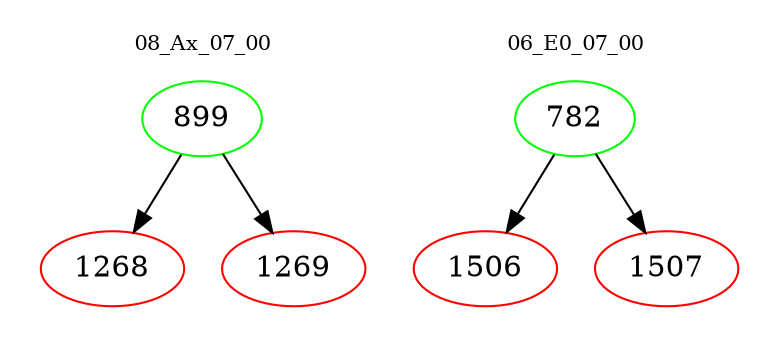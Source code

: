 digraph{
subgraph cluster_0 {
color = white
label = "08_Ax_07_00";
fontsize=10;
T0_899 [label="899", color="green"]
T0_899 -> T0_1268 [color="black"]
T0_1268 [label="1268", color="red"]
T0_899 -> T0_1269 [color="black"]
T0_1269 [label="1269", color="red"]
}
subgraph cluster_1 {
color = white
label = "06_E0_07_00";
fontsize=10;
T1_782 [label="782", color="green"]
T1_782 -> T1_1506 [color="black"]
T1_1506 [label="1506", color="red"]
T1_782 -> T1_1507 [color="black"]
T1_1507 [label="1507", color="red"]
}
}
